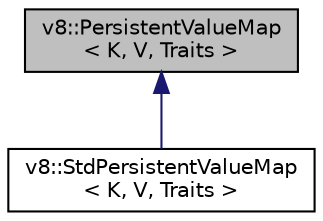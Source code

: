 digraph "v8::PersistentValueMap&lt; K, V, Traits &gt;"
{
  edge [fontname="Helvetica",fontsize="10",labelfontname="Helvetica",labelfontsize="10"];
  node [fontname="Helvetica",fontsize="10",shape=record];
  Node1 [label="v8::PersistentValueMap\l\< K, V, Traits \>",height=0.2,width=0.4,color="black", fillcolor="grey75", style="filled", fontcolor="black"];
  Node1 -> Node2 [dir="back",color="midnightblue",fontsize="10",style="solid",fontname="Helvetica"];
  Node2 [label="v8::StdPersistentValueMap\l\< K, V, Traits \>",height=0.2,width=0.4,color="black", fillcolor="white", style="filled",URL="$classv8_1_1StdPersistentValueMap.html"];
}
